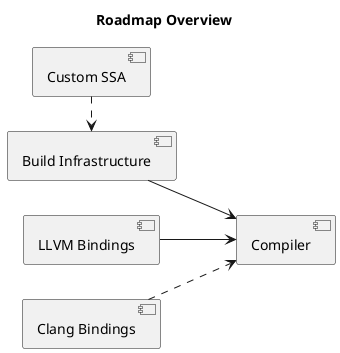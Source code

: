 @startuml
title "Roadmap Overview"
left to right direction

component "Build Infrastructure"
component "LLVM Bindings"
component "Clang Bindings"
component "Compiler"
component "Custom SSA"

"Custom SSA" .> "Build Infrastructure"
"Build Infrastructure" --> "Compiler"
"LLVM Bindings" --> "Compiler"
"Clang Bindings" ..> "Compiler"

@enduml